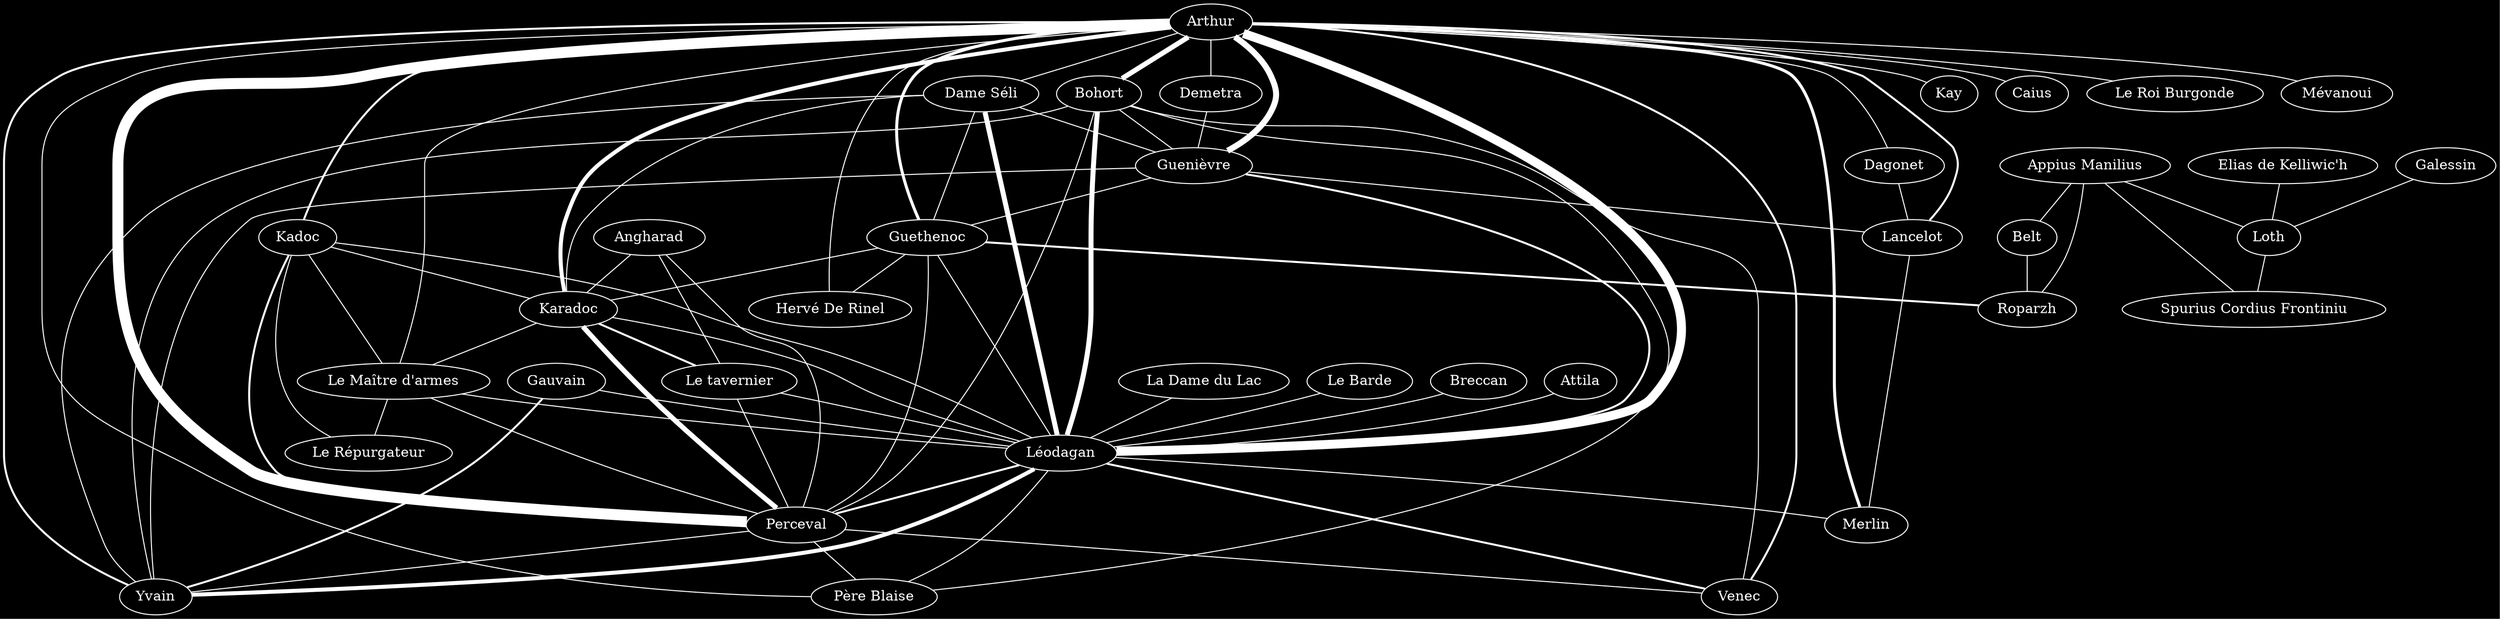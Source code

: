 Digraph biseau_graph {
	edge [color="white" fontcolor="white" arrowhead="none"];
	graph [bgcolor="black"];
	node [fontcolor="white" color="white"];
	"Dame Séli"
	"Guethenoc"
	"Dame Séli"->"Guethenoc" [penwidth="1"]
	"Karadoc"
	"Léodagan"
	"Karadoc"->"Léodagan" [penwidth="1"]
	"Arthur"
	"Perceval"
	"Arthur"->"Perceval" [penwidth="11"]
	"La Dame du Lac"
	"La Dame du Lac"->"Léodagan" [penwidth="1"]
	"Bohort"
	"Bohort"->"Léodagan" [penwidth="5"]
	"Père Blaise"
	"Arthur"->"Père Blaise" [penwidth="1"]
	"Yvain"
	"Bohort"->"Yvain" [penwidth="1"]
	"Arthur"->"Yvain" [penwidth="2"]
	"Appius Manilius"
	"Loth"
	"Appius Manilius"->"Loth" [penwidth="1"]
	"Venec"
	"Perceval"->"Venec" [penwidth="1"]
	"Arthur"->"Guethenoc" [penwidth="3"]
	"Léodagan"->"Yvain" [penwidth="4"]
	"Hervé De Rinel"
	"Arthur"->"Hervé De Rinel" [penwidth="1"]
	"Guenièvre"
	"Guenièvre"->"Léodagan" [penwidth="2"]
	"Kadoc"
	"Arthur"->"Kadoc" [penwidth="2"]
	"Kay"
	"Arthur"->"Kay" [penwidth="1"]
	"Guenièvre"->"Yvain" [penwidth="1"]
	"Elias de Kelliwic'h"
	"Elias de Kelliwic'h"->"Loth" [penwidth="1"]
	"Arthur"->"Venec" [penwidth="2"]
	"Perceval"->"Père Blaise" [penwidth="1"]
	"Arthur"->"Dame Séli" [penwidth="1"]
	"Perceval"->"Yvain" [penwidth="1"]
	"Kadoc"->"Léodagan" [penwidth="1"]
	"Belt"
	"Roparzh"
	"Belt"->"Roparzh" [penwidth="1"]
	"Lancelot"
	"Merlin"
	"Lancelot"->"Merlin" [penwidth="1"]
	"Le Répurgateur"
	"Kadoc"->"Le Répurgateur" [penwidth="1"]
	"Arthur"->"Léodagan" [penwidth="9"]
	"Bohort"->"Père Blaise" [penwidth="1"]
	"Gauvain"
	"Gauvain"->"Léodagan" [penwidth="1"]
	"Gauvain"->"Yvain" [penwidth="2"]
	"Le tavernier"
	"Le tavernier"->"Perceval" [penwidth="1"]
	"Le Maître d'armes"
	"Le Maître d'armes"->"Le Répurgateur" [penwidth="1"]
	"Dagonet"
	"Dagonet"->"Lancelot" [penwidth="1"]
	"Dame Séli"->"Léodagan" [penwidth="5"]
	"Dame Séli"->"Guenièvre" [penwidth="1"]
	"Le Maître d'armes"->"Perceval" [penwidth="1"]
	"Guethenoc"->"Hervé De Rinel" [penwidth="1"]
	"Spurius Cordius Frontiniu"
	"Appius Manilius"->"Spurius Cordius Frontiniu" [penwidth="1"]
	"Dame Séli"->"Yvain" [penwidth="1"]
	"Guethenoc"->"Roparzh" [penwidth="2"]
	"Guenièvre"->"Lancelot" [penwidth="1"]
	"Karadoc"->"Le tavernier" [penwidth="2"]
	"Le Maître d'armes"->"Léodagan" [penwidth="1"]
	"Caius"
	"Arthur"->"Caius" [penwidth="1"]
	"Dame Séli"->"Karadoc" [penwidth="1"]
	"Le tavernier"->"Léodagan" [penwidth="1"]
	"Karadoc"->"Perceval" [penwidth="5"]
	"Arthur"->"Guenièvre" [penwidth="6"]
	"Kadoc"->"Le Maître d'armes" [penwidth="1"]
	"Arthur"->"Le Maître d'armes" [penwidth="1"]
	"Guethenoc"->"Perceval" [penwidth="1"]
	"Le Roi Burgonde"
	"Arthur"->"Le Roi Burgonde" [penwidth="1"]
	"Galessin"
	"Galessin"->"Loth" [penwidth="1"]
	"Guethenoc"->"Léodagan" [penwidth="1"]
	"Le Barde"
	"Le Barde"->"Léodagan" [penwidth="1"]
	"Kadoc"->"Karadoc" [penwidth="1"]
	"Arthur"->"Bohort" [penwidth="5"]
	"Léodagan"->"Venec" [penwidth="2"]
	"Angharad"
	"Angharad"->"Perceval" [penwidth="1"]
	"Guethenoc"->"Karadoc" [penwidth="1"]
	"Demetra"
	"Demetra"->"Guenièvre" [penwidth="1"]
	"Arthur"->"Lancelot" [penwidth="2"]
	"Appius Manilius"->"Roparzh" [penwidth="1"]
	"Angharad"->"Le tavernier" [penwidth="1"]
	"Arthur"->"Demetra" [penwidth="1"]
	"Bohort"->"Guenièvre" [penwidth="1"]
	"Kadoc"->"Perceval" [penwidth="2"]
	"Karadoc"->"Le Maître d'armes" [penwidth="1"]
	"Breccan"
	"Breccan"->"Léodagan" [penwidth="1"]
	"Angharad"->"Karadoc" [penwidth="1"]
	"Léodagan"->"Merlin" [penwidth="1"]
	"Bohort"->"Venec" [penwidth="1"]
	"Loth"->"Spurius Cordius Frontiniu" [penwidth="1"]
	"Mévanoui"
	"Arthur"->"Mévanoui" [penwidth="1"]
	"Arthur"->"Dagonet" [penwidth="1"]
	"Léodagan"->"Perceval" [penwidth="2"]
	"Guenièvre"->"Guethenoc" [penwidth="1"]
	"Arthur"->"Merlin" [penwidth="3"]
	"Attila"
	"Attila"->"Léodagan" [penwidth="1"]
	"Appius Manilius"->"Belt" [penwidth="1"]
	"Arthur"->"Karadoc" [penwidth="4"]
	"Léodagan"->"Père Blaise" [penwidth="1"]
	"Bohort"->"Perceval" [penwidth="1"]
}